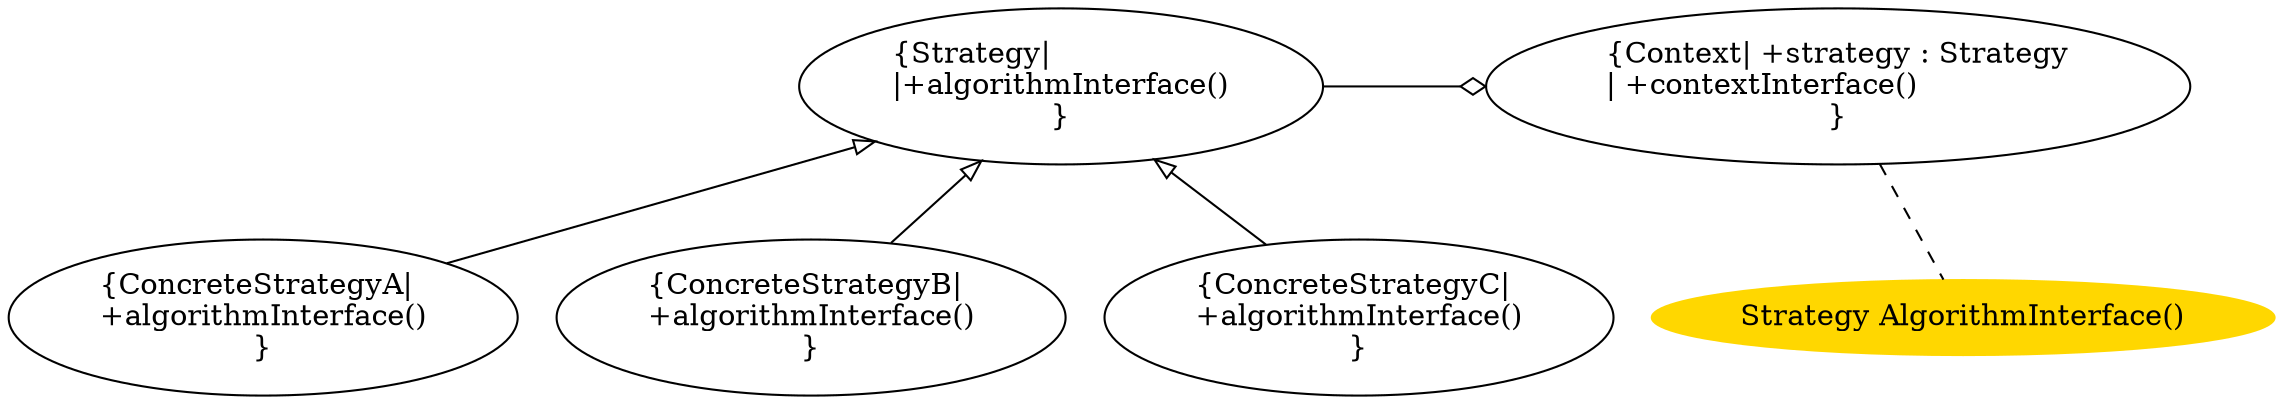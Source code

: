 digraph G {      
node[eshape=record]      
{rank=same;Context;Strategy}  
Context[label="{Context| +strategy : Strategy\l| +contextInterface()\l}"]
docs[style="filled", color="gold", label="Strategy AlgorithmInterface()"]   
edge [ arrowhead="none", style="dashed"]  
Context->docs  
Strategy[ label="{Strategy|\l|+algorithmInterface()\l}"]      
ca[label="{ConcreteStrategyA|\l+algorithmInterface()\l}"]      
cb[label="{ConcreteStrategyB|\l+algorithmInterface()\l}"]      
cc[label="{ConcreteStrategyC|\l+algorithmInterface()\l}"]      

edge[  
arrowhead="odiamond", style="filled"  
]  
Strategy -> Context    

edge[ arrowhead="onormal", style="filled"]  
{rank=same;ca;cb;cc;docs}  
ca->Strategy     
cb->Strategy    
cc->Strategy   
}  
